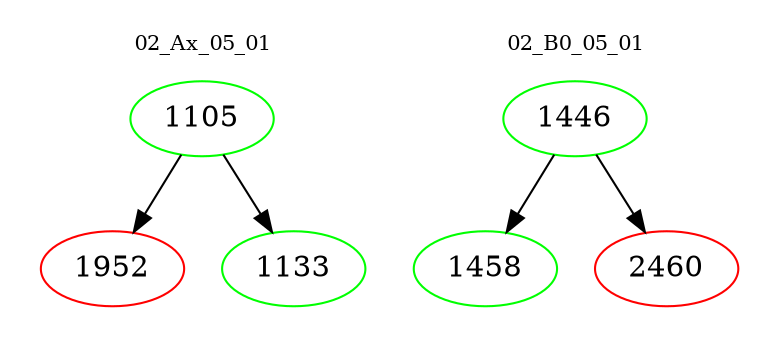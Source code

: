 digraph{
subgraph cluster_0 {
color = white
label = "02_Ax_05_01";
fontsize=10;
T0_1105 [label="1105", color="green"]
T0_1105 -> T0_1952 [color="black"]
T0_1952 [label="1952", color="red"]
T0_1105 -> T0_1133 [color="black"]
T0_1133 [label="1133", color="green"]
}
subgraph cluster_1 {
color = white
label = "02_B0_05_01";
fontsize=10;
T1_1446 [label="1446", color="green"]
T1_1446 -> T1_1458 [color="black"]
T1_1458 [label="1458", color="green"]
T1_1446 -> T1_2460 [color="black"]
T1_2460 [label="2460", color="red"]
}
}

